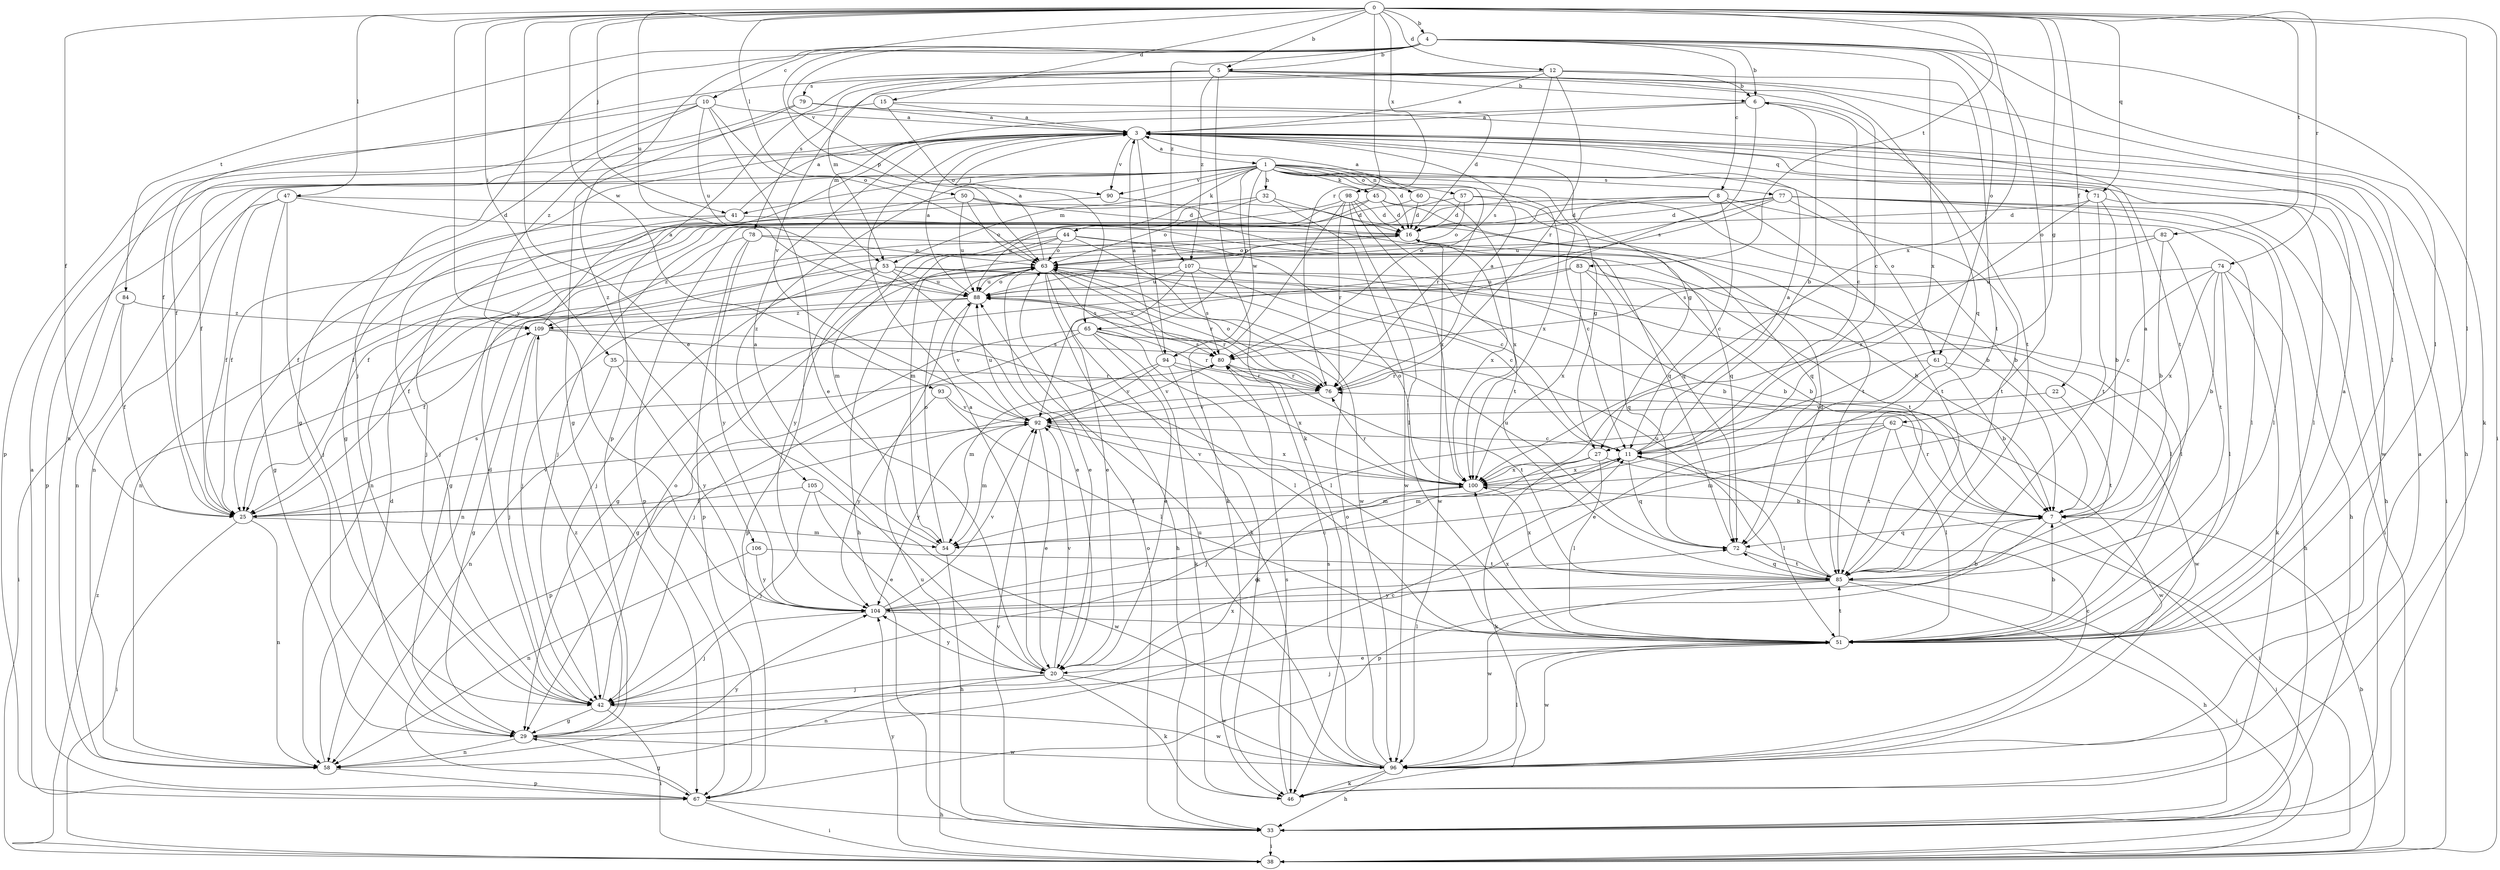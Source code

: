 strict digraph  {
0;
1;
3;
4;
5;
6;
7;
8;
10;
11;
12;
15;
16;
20;
22;
25;
27;
29;
32;
33;
35;
38;
41;
42;
44;
45;
46;
47;
50;
51;
53;
54;
57;
58;
60;
61;
62;
63;
65;
67;
71;
72;
74;
76;
77;
78;
79;
80;
82;
83;
84;
85;
88;
90;
92;
93;
94;
96;
98;
100;
104;
105;
106;
107;
109;
0 -> 4  [label=b];
0 -> 5  [label=b];
0 -> 12  [label=d];
0 -> 15  [label=d];
0 -> 20  [label=e];
0 -> 22  [label=f];
0 -> 25  [label=f];
0 -> 27  [label=g];
0 -> 35  [label=i];
0 -> 38  [label=i];
0 -> 41  [label=j];
0 -> 47  [label=l];
0 -> 50  [label=l];
0 -> 51  [label=l];
0 -> 65  [label=p];
0 -> 71  [label=q];
0 -> 74  [label=r];
0 -> 76  [label=r];
0 -> 82  [label=t];
0 -> 83  [label=t];
0 -> 88  [label=u];
0 -> 93  [label=w];
0 -> 98  [label=x];
0 -> 100  [label=x];
0 -> 104  [label=y];
1 -> 16  [label=d];
1 -> 27  [label=g];
1 -> 32  [label=h];
1 -> 33  [label=h];
1 -> 41  [label=j];
1 -> 44  [label=k];
1 -> 45  [label=k];
1 -> 53  [label=m];
1 -> 57  [label=n];
1 -> 58  [label=n];
1 -> 60  [label=o];
1 -> 61  [label=o];
1 -> 65  [label=p];
1 -> 67  [label=p];
1 -> 76  [label=r];
1 -> 77  [label=s];
1 -> 90  [label=v];
1 -> 94  [label=w];
1 -> 100  [label=x];
1 -> 105  [label=z];
3 -> 1  [label=a];
3 -> 25  [label=f];
3 -> 27  [label=g];
3 -> 29  [label=g];
3 -> 38  [label=i];
3 -> 71  [label=q];
3 -> 90  [label=v];
3 -> 94  [label=w];
3 -> 96  [label=w];
4 -> 5  [label=b];
4 -> 6  [label=b];
4 -> 8  [label=c];
4 -> 10  [label=c];
4 -> 42  [label=j];
4 -> 46  [label=k];
4 -> 51  [label=l];
4 -> 61  [label=o];
4 -> 62  [label=o];
4 -> 84  [label=t];
4 -> 90  [label=v];
4 -> 100  [label=x];
4 -> 106  [label=z];
4 -> 107  [label=z];
5 -> 6  [label=b];
5 -> 11  [label=c];
5 -> 33  [label=h];
5 -> 46  [label=k];
5 -> 51  [label=l];
5 -> 53  [label=m];
5 -> 67  [label=p];
5 -> 72  [label=q];
5 -> 78  [label=s];
5 -> 79  [label=s];
5 -> 107  [label=z];
6 -> 3  [label=a];
6 -> 11  [label=c];
6 -> 53  [label=m];
6 -> 80  [label=s];
6 -> 85  [label=t];
7 -> 3  [label=a];
7 -> 38  [label=i];
7 -> 67  [label=p];
7 -> 72  [label=q];
7 -> 76  [label=r];
8 -> 11  [label=c];
8 -> 16  [label=d];
8 -> 42  [label=j];
8 -> 51  [label=l];
8 -> 54  [label=m];
8 -> 85  [label=t];
10 -> 3  [label=a];
10 -> 20  [label=e];
10 -> 25  [label=f];
10 -> 29  [label=g];
10 -> 63  [label=o];
10 -> 67  [label=p];
10 -> 88  [label=u];
11 -> 3  [label=a];
11 -> 6  [label=b];
11 -> 51  [label=l];
11 -> 54  [label=m];
11 -> 72  [label=q];
11 -> 100  [label=x];
12 -> 3  [label=a];
12 -> 6  [label=b];
12 -> 25  [label=f];
12 -> 76  [label=r];
12 -> 80  [label=s];
12 -> 85  [label=t];
12 -> 92  [label=v];
15 -> 3  [label=a];
15 -> 16  [label=d];
15 -> 58  [label=n];
15 -> 63  [label=o];
16 -> 63  [label=o];
16 -> 96  [label=w];
16 -> 100  [label=x];
20 -> 3  [label=a];
20 -> 42  [label=j];
20 -> 46  [label=k];
20 -> 58  [label=n];
20 -> 92  [label=v];
20 -> 96  [label=w];
20 -> 104  [label=y];
22 -> 85  [label=t];
22 -> 92  [label=v];
25 -> 38  [label=i];
25 -> 54  [label=m];
25 -> 58  [label=n];
25 -> 80  [label=s];
25 -> 92  [label=v];
27 -> 38  [label=i];
27 -> 46  [label=k];
27 -> 51  [label=l];
27 -> 54  [label=m];
27 -> 100  [label=x];
29 -> 11  [label=c];
29 -> 58  [label=n];
29 -> 96  [label=w];
29 -> 100  [label=x];
29 -> 109  [label=z];
32 -> 16  [label=d];
32 -> 63  [label=o];
32 -> 88  [label=u];
32 -> 96  [label=w];
33 -> 38  [label=i];
33 -> 63  [label=o];
33 -> 92  [label=v];
35 -> 58  [label=n];
35 -> 76  [label=r];
35 -> 104  [label=y];
38 -> 7  [label=b];
38 -> 88  [label=u];
38 -> 104  [label=y];
38 -> 109  [label=z];
41 -> 3  [label=a];
41 -> 25  [label=f];
41 -> 42  [label=j];
41 -> 72  [label=q];
42 -> 16  [label=d];
42 -> 29  [label=g];
42 -> 38  [label=i];
42 -> 63  [label=o];
42 -> 96  [label=w];
44 -> 7  [label=b];
44 -> 11  [label=c];
44 -> 29  [label=g];
44 -> 33  [label=h];
44 -> 63  [label=o];
44 -> 96  [label=w];
44 -> 104  [label=y];
45 -> 16  [label=d];
45 -> 25  [label=f];
45 -> 54  [label=m];
45 -> 72  [label=q];
45 -> 85  [label=t];
46 -> 80  [label=s];
47 -> 16  [label=d];
47 -> 25  [label=f];
47 -> 29  [label=g];
47 -> 42  [label=j];
47 -> 58  [label=n];
47 -> 72  [label=q];
50 -> 7  [label=b];
50 -> 16  [label=d];
50 -> 42  [label=j];
50 -> 63  [label=o];
50 -> 88  [label=u];
51 -> 3  [label=a];
51 -> 7  [label=b];
51 -> 20  [label=e];
51 -> 42  [label=j];
51 -> 85  [label=t];
51 -> 96  [label=w];
51 -> 100  [label=x];
53 -> 7  [label=b];
53 -> 20  [label=e];
53 -> 25  [label=f];
53 -> 42  [label=j];
53 -> 51  [label=l];
53 -> 67  [label=p];
53 -> 88  [label=u];
54 -> 3  [label=a];
54 -> 33  [label=h];
54 -> 63  [label=o];
57 -> 7  [label=b];
57 -> 11  [label=c];
57 -> 16  [label=d];
57 -> 58  [label=n];
57 -> 63  [label=o];
58 -> 16  [label=d];
58 -> 67  [label=p];
58 -> 104  [label=y];
60 -> 3  [label=a];
60 -> 16  [label=d];
60 -> 25  [label=f];
60 -> 100  [label=x];
61 -> 7  [label=b];
61 -> 20  [label=e];
61 -> 76  [label=r];
61 -> 96  [label=w];
62 -> 11  [label=c];
62 -> 42  [label=j];
62 -> 51  [label=l];
62 -> 54  [label=m];
62 -> 85  [label=t];
62 -> 96  [label=w];
63 -> 3  [label=a];
63 -> 20  [label=e];
63 -> 33  [label=h];
63 -> 42  [label=j];
63 -> 46  [label=k];
63 -> 51  [label=l];
63 -> 76  [label=r];
63 -> 80  [label=s];
63 -> 88  [label=u];
65 -> 20  [label=e];
65 -> 29  [label=g];
65 -> 42  [label=j];
65 -> 46  [label=k];
65 -> 51  [label=l];
65 -> 76  [label=r];
65 -> 80  [label=s];
67 -> 3  [label=a];
67 -> 29  [label=g];
67 -> 33  [label=h];
67 -> 38  [label=i];
71 -> 7  [label=b];
71 -> 16  [label=d];
71 -> 51  [label=l];
71 -> 85  [label=t];
71 -> 100  [label=x];
72 -> 85  [label=t];
72 -> 88  [label=u];
74 -> 7  [label=b];
74 -> 11  [label=c];
74 -> 33  [label=h];
74 -> 46  [label=k];
74 -> 51  [label=l];
74 -> 88  [label=u];
74 -> 100  [label=x];
76 -> 3  [label=a];
76 -> 63  [label=o];
76 -> 67  [label=p];
76 -> 92  [label=v];
77 -> 16  [label=d];
77 -> 33  [label=h];
77 -> 38  [label=i];
77 -> 51  [label=l];
77 -> 67  [label=p];
77 -> 85  [label=t];
77 -> 88  [label=u];
77 -> 92  [label=v];
78 -> 63  [label=o];
78 -> 67  [label=p];
78 -> 85  [label=t];
78 -> 104  [label=y];
78 -> 109  [label=z];
79 -> 3  [label=a];
79 -> 29  [label=g];
79 -> 85  [label=t];
79 -> 109  [label=z];
80 -> 76  [label=r];
80 -> 85  [label=t];
80 -> 92  [label=v];
82 -> 7  [label=b];
82 -> 63  [label=o];
82 -> 80  [label=s];
82 -> 85  [label=t];
83 -> 7  [label=b];
83 -> 29  [label=g];
83 -> 72  [label=q];
83 -> 88  [label=u];
83 -> 100  [label=x];
84 -> 25  [label=f];
84 -> 38  [label=i];
84 -> 109  [label=z];
85 -> 16  [label=d];
85 -> 33  [label=h];
85 -> 38  [label=i];
85 -> 72  [label=q];
85 -> 88  [label=u];
85 -> 96  [label=w];
85 -> 100  [label=x];
85 -> 104  [label=y];
88 -> 3  [label=a];
88 -> 25  [label=f];
88 -> 63  [label=o];
88 -> 76  [label=r];
88 -> 92  [label=v];
88 -> 109  [label=z];
90 -> 25  [label=f];
90 -> 72  [label=q];
92 -> 11  [label=c];
92 -> 20  [label=e];
92 -> 54  [label=m];
92 -> 88  [label=u];
92 -> 100  [label=x];
92 -> 104  [label=y];
93 -> 51  [label=l];
93 -> 92  [label=v];
93 -> 104  [label=y];
94 -> 3  [label=a];
94 -> 46  [label=k];
94 -> 54  [label=m];
94 -> 76  [label=r];
94 -> 92  [label=v];
94 -> 100  [label=x];
96 -> 3  [label=a];
96 -> 11  [label=c];
96 -> 33  [label=h];
96 -> 46  [label=k];
96 -> 51  [label=l];
96 -> 63  [label=o];
96 -> 80  [label=s];
96 -> 88  [label=u];
98 -> 16  [label=d];
98 -> 46  [label=k];
98 -> 51  [label=l];
98 -> 58  [label=n];
98 -> 76  [label=r];
98 -> 85  [label=t];
98 -> 100  [label=x];
100 -> 7  [label=b];
100 -> 25  [label=f];
100 -> 63  [label=o];
100 -> 76  [label=r];
100 -> 92  [label=v];
104 -> 7  [label=b];
104 -> 11  [label=c];
104 -> 42  [label=j];
104 -> 51  [label=l];
104 -> 72  [label=q];
104 -> 92  [label=v];
105 -> 20  [label=e];
105 -> 25  [label=f];
105 -> 42  [label=j];
105 -> 96  [label=w];
106 -> 58  [label=n];
106 -> 85  [label=t];
106 -> 104  [label=y];
107 -> 7  [label=b];
107 -> 11  [label=c];
107 -> 20  [label=e];
107 -> 58  [label=n];
107 -> 80  [label=s];
107 -> 88  [label=u];
109 -> 3  [label=a];
109 -> 29  [label=g];
109 -> 42  [label=j];
109 -> 51  [label=l];
109 -> 80  [label=s];
}
